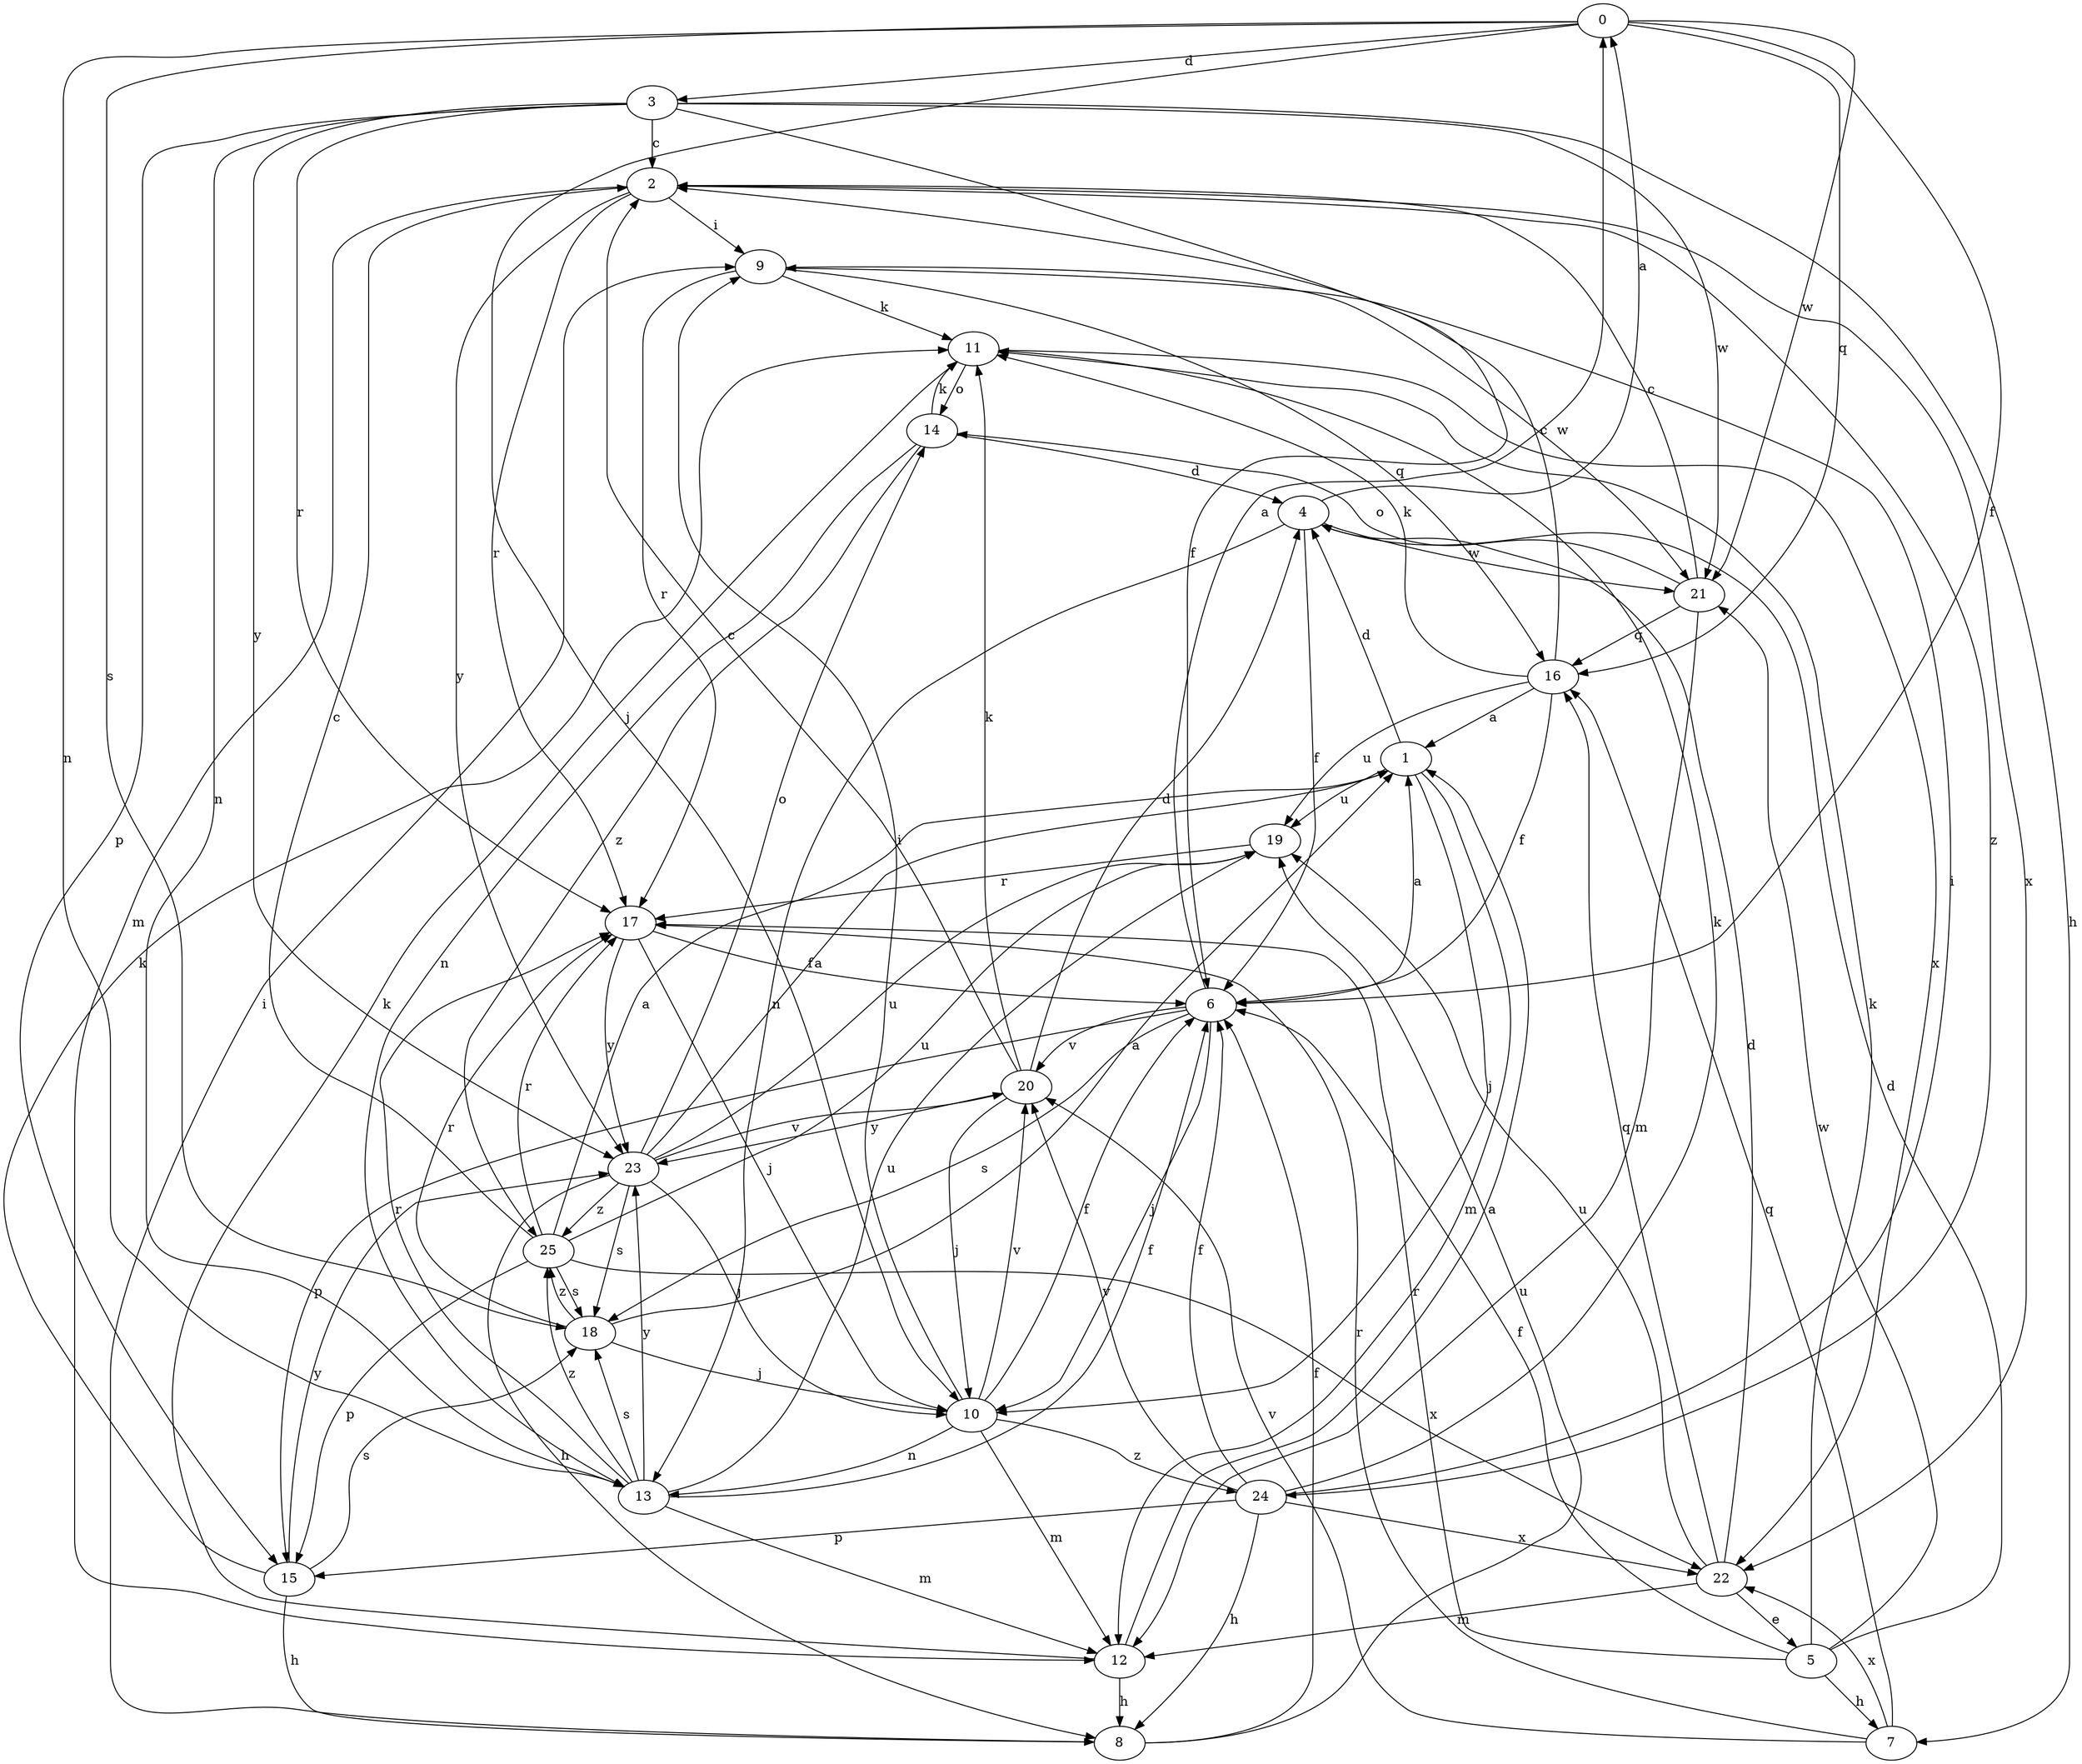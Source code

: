 strict digraph  {
0;
1;
2;
3;
4;
5;
6;
7;
8;
9;
10;
11;
12;
13;
14;
15;
16;
17;
18;
19;
20;
21;
22;
23;
24;
25;
0 -> 3  [label=d];
0 -> 6  [label=f];
0 -> 10  [label=j];
0 -> 13  [label=n];
0 -> 16  [label=q];
0 -> 18  [label=s];
0 -> 21  [label=w];
1 -> 4  [label=d];
1 -> 10  [label=j];
1 -> 12  [label=m];
1 -> 19  [label=u];
2 -> 9  [label=i];
2 -> 12  [label=m];
2 -> 17  [label=r];
2 -> 22  [label=x];
2 -> 23  [label=y];
2 -> 24  [label=z];
3 -> 2  [label=c];
3 -> 6  [label=f];
3 -> 7  [label=h];
3 -> 13  [label=n];
3 -> 15  [label=p];
3 -> 17  [label=r];
3 -> 21  [label=w];
3 -> 23  [label=y];
4 -> 0  [label=a];
4 -> 6  [label=f];
4 -> 13  [label=n];
4 -> 21  [label=w];
5 -> 4  [label=d];
5 -> 6  [label=f];
5 -> 7  [label=h];
5 -> 11  [label=k];
5 -> 17  [label=r];
5 -> 21  [label=w];
6 -> 0  [label=a];
6 -> 1  [label=a];
6 -> 10  [label=j];
6 -> 15  [label=p];
6 -> 18  [label=s];
6 -> 20  [label=v];
7 -> 16  [label=q];
7 -> 17  [label=r];
7 -> 20  [label=v];
7 -> 22  [label=x];
8 -> 6  [label=f];
8 -> 9  [label=i];
8 -> 19  [label=u];
9 -> 11  [label=k];
9 -> 16  [label=q];
9 -> 17  [label=r];
9 -> 21  [label=w];
10 -> 6  [label=f];
10 -> 9  [label=i];
10 -> 12  [label=m];
10 -> 13  [label=n];
10 -> 20  [label=v];
10 -> 24  [label=z];
11 -> 14  [label=o];
11 -> 22  [label=x];
12 -> 1  [label=a];
12 -> 8  [label=h];
12 -> 11  [label=k];
13 -> 6  [label=f];
13 -> 12  [label=m];
13 -> 17  [label=r];
13 -> 18  [label=s];
13 -> 19  [label=u];
13 -> 23  [label=y];
13 -> 25  [label=z];
14 -> 4  [label=d];
14 -> 11  [label=k];
14 -> 13  [label=n];
14 -> 25  [label=z];
15 -> 8  [label=h];
15 -> 11  [label=k];
15 -> 18  [label=s];
15 -> 23  [label=y];
16 -> 1  [label=a];
16 -> 2  [label=c];
16 -> 6  [label=f];
16 -> 11  [label=k];
16 -> 19  [label=u];
17 -> 6  [label=f];
17 -> 10  [label=j];
17 -> 23  [label=y];
18 -> 1  [label=a];
18 -> 10  [label=j];
18 -> 17  [label=r];
18 -> 25  [label=z];
19 -> 17  [label=r];
20 -> 2  [label=c];
20 -> 4  [label=d];
20 -> 10  [label=j];
20 -> 11  [label=k];
20 -> 23  [label=y];
21 -> 2  [label=c];
21 -> 12  [label=m];
21 -> 14  [label=o];
21 -> 16  [label=q];
22 -> 4  [label=d];
22 -> 5  [label=e];
22 -> 12  [label=m];
22 -> 16  [label=q];
22 -> 19  [label=u];
23 -> 1  [label=a];
23 -> 8  [label=h];
23 -> 10  [label=j];
23 -> 14  [label=o];
23 -> 18  [label=s];
23 -> 19  [label=u];
23 -> 20  [label=v];
23 -> 25  [label=z];
24 -> 6  [label=f];
24 -> 8  [label=h];
24 -> 9  [label=i];
24 -> 11  [label=k];
24 -> 15  [label=p];
24 -> 20  [label=v];
24 -> 22  [label=x];
25 -> 1  [label=a];
25 -> 2  [label=c];
25 -> 15  [label=p];
25 -> 17  [label=r];
25 -> 18  [label=s];
25 -> 19  [label=u];
25 -> 22  [label=x];
}
